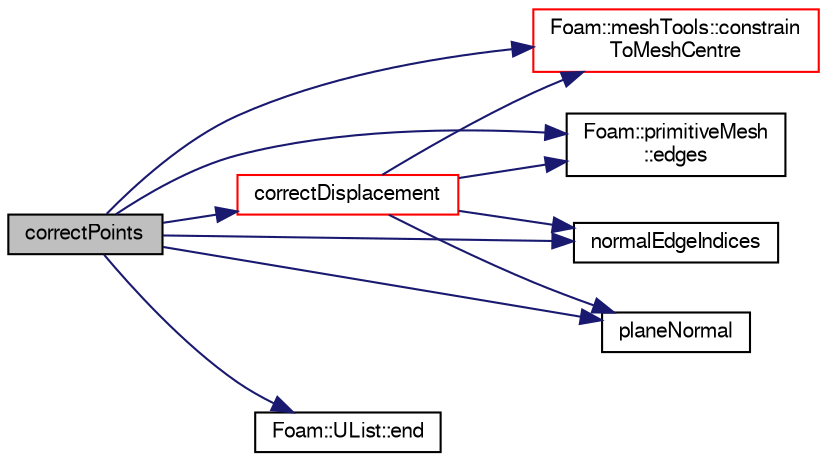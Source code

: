 digraph "correctPoints"
{
  bgcolor="transparent";
  edge [fontname="FreeSans",fontsize="10",labelfontname="FreeSans",labelfontsize="10"];
  node [fontname="FreeSans",fontsize="10",shape=record];
  rankdir="LR";
  Node267 [label="correctPoints",height=0.2,width=0.4,color="black", fillcolor="grey75", style="filled", fontcolor="black"];
  Node267 -> Node268 [color="midnightblue",fontsize="10",style="solid",fontname="FreeSans"];
  Node268 [label="Foam::meshTools::constrain\lToMeshCentre",height=0.2,width=0.4,color="red",URL="$a21153.html#a26700ec74f3fbbdd3e210599cbaf2073",tooltip="Set the constrained components of position to mesh centre. "];
  Node267 -> Node423 [color="midnightblue",fontsize="10",style="solid",fontname="FreeSans"];
  Node423 [label="correctDisplacement",height=0.2,width=0.4,color="red",URL="$a25542.html#a7920dcdc7bb2067d0672c9d098195c91",tooltip="Correct motion displacements. "];
  Node423 -> Node424 [color="midnightblue",fontsize="10",style="solid",fontname="FreeSans"];
  Node424 [label="Foam::primitiveMesh\l::edges",height=0.2,width=0.4,color="black",URL="$a27530.html#a21d764179912ddda5c6f95193c289846",tooltip="Return mesh edges. Uses calcEdges. "];
  Node423 -> Node425 [color="midnightblue",fontsize="10",style="solid",fontname="FreeSans"];
  Node425 [label="normalEdgeIndices",height=0.2,width=0.4,color="black",URL="$a25542.html#afad1eeacad6ed2fe9f48eccb84d767a4",tooltip="Return indices of normal edges. "];
  Node423 -> Node426 [color="midnightblue",fontsize="10",style="solid",fontname="FreeSans"];
  Node426 [label="planeNormal",height=0.2,width=0.4,color="black",URL="$a25542.html#afc63278c9b46f456357d1a41f4f1adec",tooltip="Return plane normal. "];
  Node423 -> Node268 [color="midnightblue",fontsize="10",style="solid",fontname="FreeSans"];
  Node267 -> Node424 [color="midnightblue",fontsize="10",style="solid",fontname="FreeSans"];
  Node267 -> Node430 [color="midnightblue",fontsize="10",style="solid",fontname="FreeSans"];
  Node430 [label="Foam::UList::end",height=0.2,width=0.4,color="black",URL="$a25698.html#acf5102a998ffca93da588563e2af7413",tooltip="Return an iterator to end traversing the UList. "];
  Node267 -> Node425 [color="midnightblue",fontsize="10",style="solid",fontname="FreeSans"];
  Node267 -> Node426 [color="midnightblue",fontsize="10",style="solid",fontname="FreeSans"];
}
